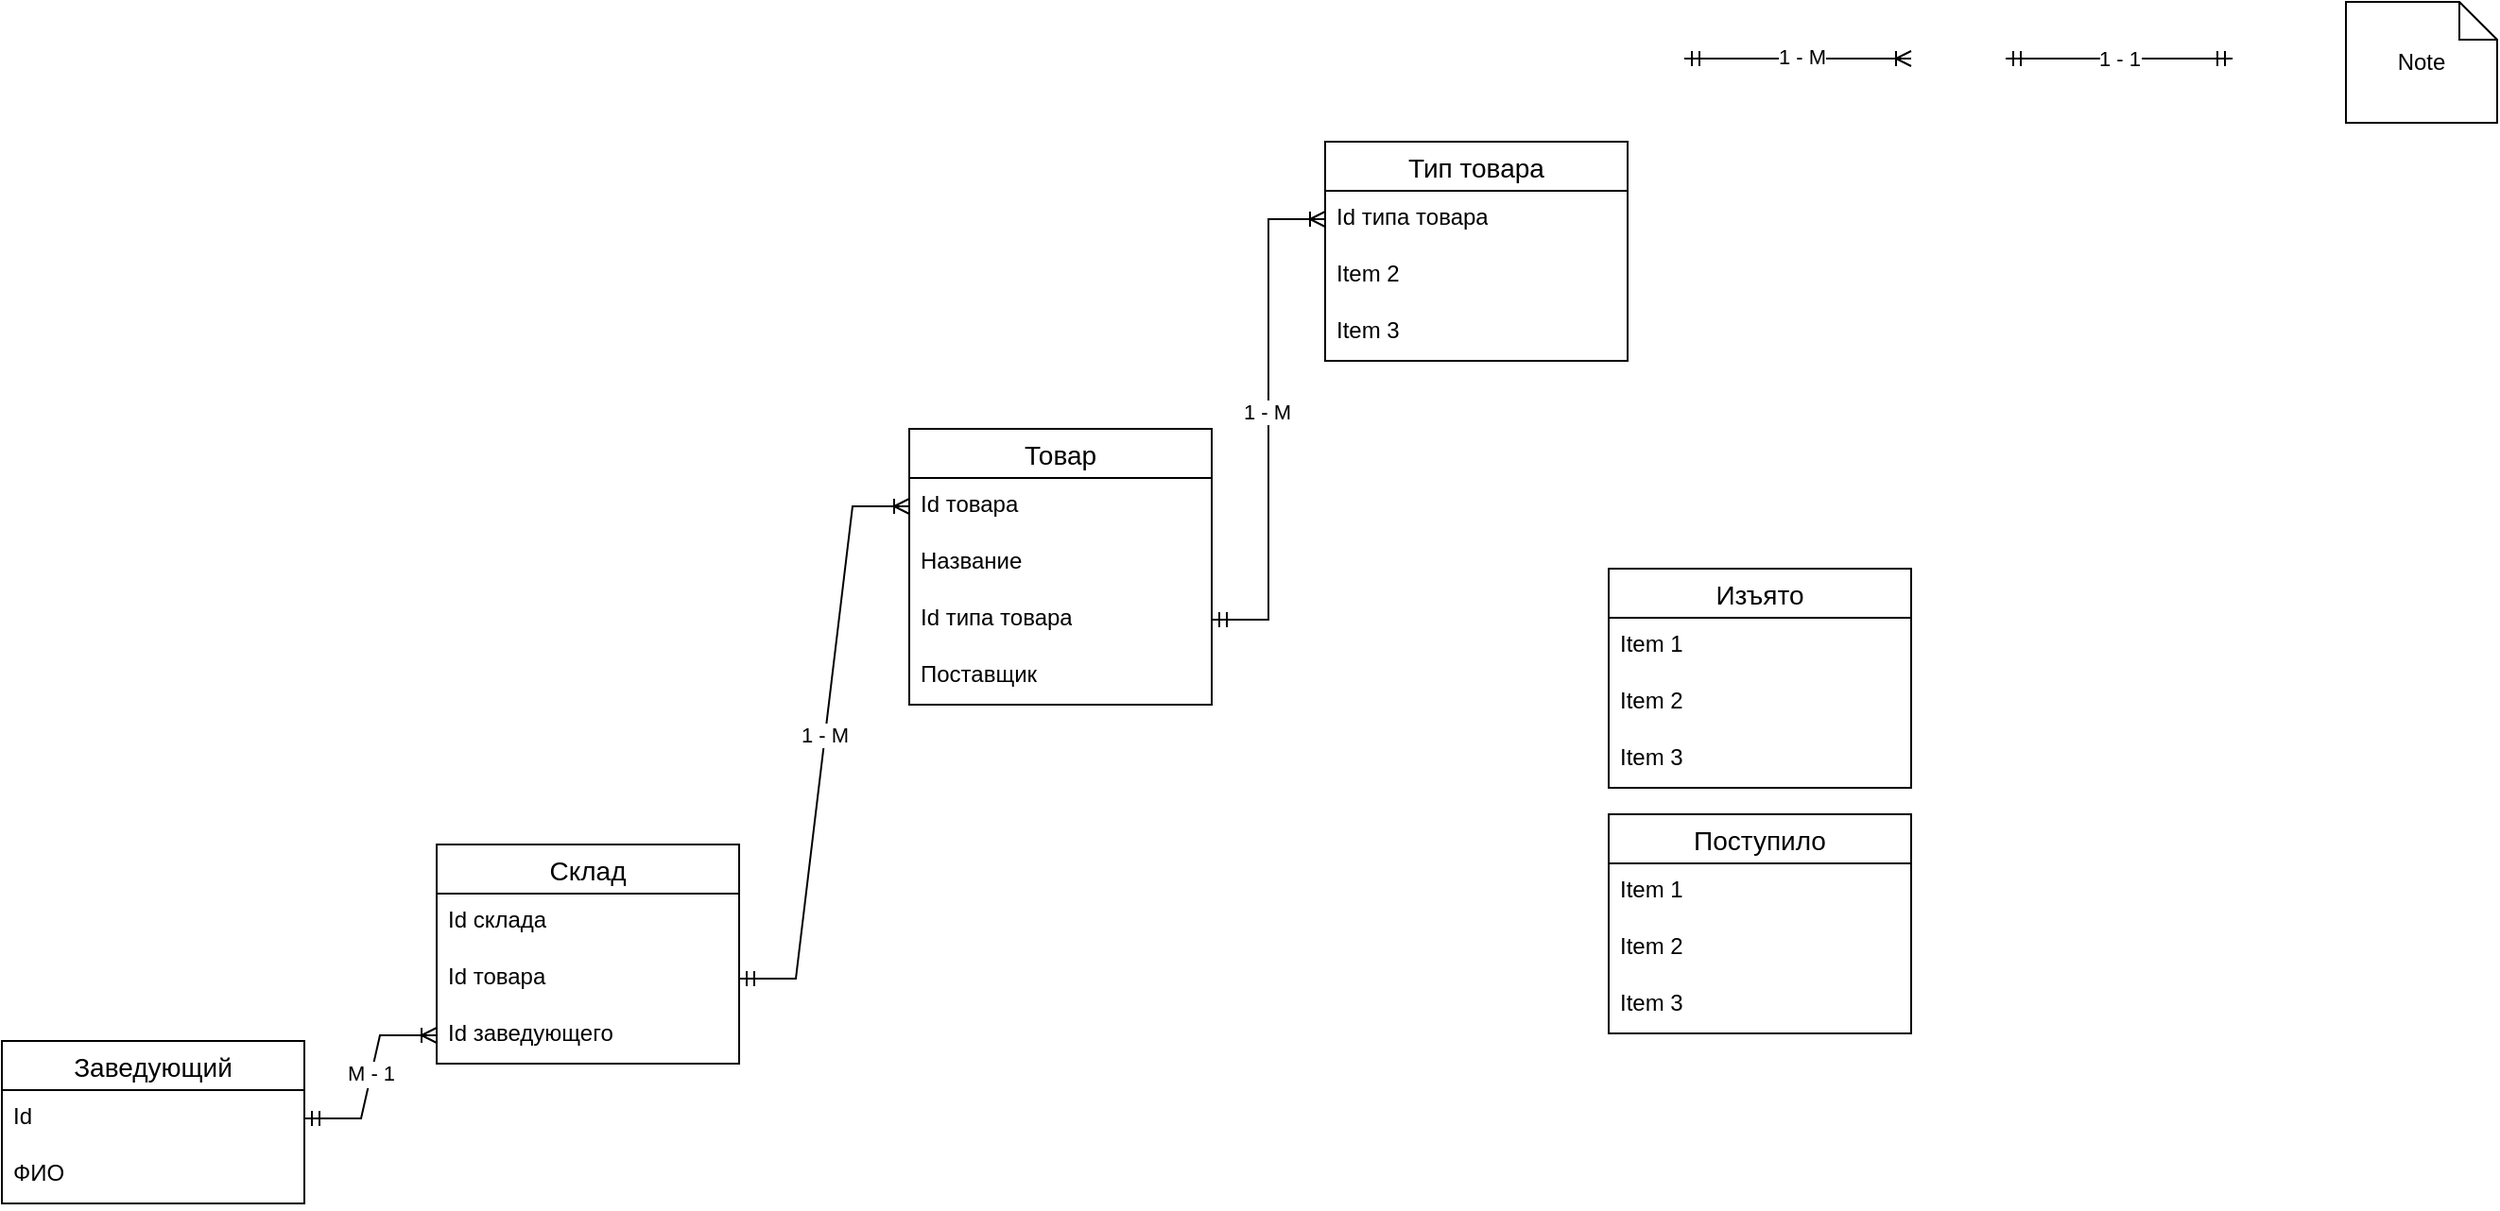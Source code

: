 <mxfile version="22.1.0" type="github">
  <diagram name="Страница — 1" id="AlQD9dn_6ychbjj3YRgS">
    <mxGraphModel dx="2016" dy="1482" grid="1" gridSize="10" guides="1" tooltips="1" connect="1" arrows="1" fold="1" page="0" pageScale="1" pageWidth="827" pageHeight="1169" math="0" shadow="0">
      <root>
        <mxCell id="0" />
        <mxCell id="1" parent="0" />
        <mxCell id="nbPrg2UbWxgXKM3_-ETi-1" value="Склад" style="swimlane;fontStyle=0;childLayout=stackLayout;horizontal=1;startSize=26;horizontalStack=0;resizeParent=1;resizeParentMax=0;resizeLast=0;collapsible=1;marginBottom=0;align=center;fontSize=14;" parent="1" vertex="1">
          <mxGeometry x="-500" y="-214" width="160" height="116" as="geometry" />
        </mxCell>
        <mxCell id="nbPrg2UbWxgXKM3_-ETi-3" value="Id склада" style="text;strokeColor=none;fillColor=none;spacingLeft=4;spacingRight=4;overflow=hidden;rotatable=0;points=[[0,0.5],[1,0.5]];portConstraint=eastwest;fontSize=12;whiteSpace=wrap;html=1;" parent="nbPrg2UbWxgXKM3_-ETi-1" vertex="1">
          <mxGeometry y="26" width="160" height="30" as="geometry" />
        </mxCell>
        <mxCell id="nbPrg2UbWxgXKM3_-ETi-2" value="Id товара" style="text;strokeColor=none;fillColor=none;spacingLeft=4;spacingRight=4;overflow=hidden;rotatable=0;points=[[0,0.5],[1,0.5]];portConstraint=eastwest;fontSize=12;whiteSpace=wrap;html=1;" parent="nbPrg2UbWxgXKM3_-ETi-1" vertex="1">
          <mxGeometry y="56" width="160" height="30" as="geometry" />
        </mxCell>
        <mxCell id="nbPrg2UbWxgXKM3_-ETi-4" value="Id заведующего" style="text;strokeColor=none;fillColor=none;spacingLeft=4;spacingRight=4;overflow=hidden;rotatable=0;points=[[0,0.5],[1,0.5]];portConstraint=eastwest;fontSize=12;whiteSpace=wrap;html=1;" parent="nbPrg2UbWxgXKM3_-ETi-1" vertex="1">
          <mxGeometry y="86" width="160" height="30" as="geometry" />
        </mxCell>
        <mxCell id="31yS1S1_jtwmiiV0gVuv-1" value="Тип товара" style="swimlane;fontStyle=0;childLayout=stackLayout;horizontal=1;startSize=26;horizontalStack=0;resizeParent=1;resizeParentMax=0;resizeLast=0;collapsible=1;marginBottom=0;align=center;fontSize=14;" parent="1" vertex="1">
          <mxGeometry x="-30" y="-586" width="160" height="116" as="geometry" />
        </mxCell>
        <mxCell id="31yS1S1_jtwmiiV0gVuv-2" value="Id типа товара" style="text;strokeColor=none;fillColor=none;spacingLeft=4;spacingRight=4;overflow=hidden;rotatable=0;points=[[0,0.5],[1,0.5]];portConstraint=eastwest;fontSize=12;whiteSpace=wrap;html=1;" parent="31yS1S1_jtwmiiV0gVuv-1" vertex="1">
          <mxGeometry y="26" width="160" height="30" as="geometry" />
        </mxCell>
        <mxCell id="31yS1S1_jtwmiiV0gVuv-3" value="Item 2" style="text;strokeColor=none;fillColor=none;spacingLeft=4;spacingRight=4;overflow=hidden;rotatable=0;points=[[0,0.5],[1,0.5]];portConstraint=eastwest;fontSize=12;whiteSpace=wrap;html=1;" parent="31yS1S1_jtwmiiV0gVuv-1" vertex="1">
          <mxGeometry y="56" width="160" height="30" as="geometry" />
        </mxCell>
        <mxCell id="31yS1S1_jtwmiiV0gVuv-4" value="Item 3" style="text;strokeColor=none;fillColor=none;spacingLeft=4;spacingRight=4;overflow=hidden;rotatable=0;points=[[0,0.5],[1,0.5]];portConstraint=eastwest;fontSize=12;whiteSpace=wrap;html=1;" parent="31yS1S1_jtwmiiV0gVuv-1" vertex="1">
          <mxGeometry y="86" width="160" height="30" as="geometry" />
        </mxCell>
        <mxCell id="31yS1S1_jtwmiiV0gVuv-5" value="Товар" style="swimlane;fontStyle=0;childLayout=stackLayout;horizontal=1;startSize=26;horizontalStack=0;resizeParent=1;resizeParentMax=0;resizeLast=0;collapsible=1;marginBottom=0;align=center;fontSize=14;" parent="1" vertex="1">
          <mxGeometry x="-250" y="-434" width="160" height="146" as="geometry" />
        </mxCell>
        <mxCell id="31yS1S1_jtwmiiV0gVuv-26" value="Id товара" style="text;strokeColor=none;fillColor=none;spacingLeft=4;spacingRight=4;overflow=hidden;rotatable=0;points=[[0,0.5],[1,0.5]];portConstraint=eastwest;fontSize=12;whiteSpace=wrap;html=1;" parent="31yS1S1_jtwmiiV0gVuv-5" vertex="1">
          <mxGeometry y="26" width="160" height="30" as="geometry" />
        </mxCell>
        <mxCell id="31yS1S1_jtwmiiV0gVuv-6" value="Название" style="text;strokeColor=none;fillColor=none;spacingLeft=4;spacingRight=4;overflow=hidden;rotatable=0;points=[[0,0.5],[1,0.5]];portConstraint=eastwest;fontSize=12;whiteSpace=wrap;html=1;" parent="31yS1S1_jtwmiiV0gVuv-5" vertex="1">
          <mxGeometry y="56" width="160" height="30" as="geometry" />
        </mxCell>
        <mxCell id="31yS1S1_jtwmiiV0gVuv-7" value="Id типа товара" style="text;strokeColor=none;fillColor=none;spacingLeft=4;spacingRight=4;overflow=hidden;rotatable=0;points=[[0,0.5],[1,0.5]];portConstraint=eastwest;fontSize=12;whiteSpace=wrap;html=1;" parent="31yS1S1_jtwmiiV0gVuv-5" vertex="1">
          <mxGeometry y="86" width="160" height="30" as="geometry" />
        </mxCell>
        <mxCell id="31yS1S1_jtwmiiV0gVuv-8" value="Поставщик" style="text;strokeColor=none;fillColor=none;spacingLeft=4;spacingRight=4;overflow=hidden;rotatable=0;points=[[0,0.5],[1,0.5]];portConstraint=eastwest;fontSize=12;whiteSpace=wrap;html=1;" parent="31yS1S1_jtwmiiV0gVuv-5" vertex="1">
          <mxGeometry y="116" width="160" height="30" as="geometry" />
        </mxCell>
        <mxCell id="31yS1S1_jtwmiiV0gVuv-9" value="Заведующий" style="swimlane;fontStyle=0;childLayout=stackLayout;horizontal=1;startSize=26;horizontalStack=0;resizeParent=1;resizeParentMax=0;resizeLast=0;collapsible=1;marginBottom=0;align=center;fontSize=14;" parent="1" vertex="1">
          <mxGeometry x="-730" y="-110" width="160" height="86" as="geometry" />
        </mxCell>
        <mxCell id="31yS1S1_jtwmiiV0gVuv-10" value="Id" style="text;strokeColor=none;fillColor=none;spacingLeft=4;spacingRight=4;overflow=hidden;rotatable=0;points=[[0,0.5],[1,0.5]];portConstraint=eastwest;fontSize=12;whiteSpace=wrap;html=1;" parent="31yS1S1_jtwmiiV0gVuv-9" vertex="1">
          <mxGeometry y="26" width="160" height="30" as="geometry" />
        </mxCell>
        <mxCell id="31yS1S1_jtwmiiV0gVuv-11" value="ФИО" style="text;strokeColor=none;fillColor=none;spacingLeft=4;spacingRight=4;overflow=hidden;rotatable=0;points=[[0,0.5],[1,0.5]];portConstraint=eastwest;fontSize=12;whiteSpace=wrap;html=1;" parent="31yS1S1_jtwmiiV0gVuv-9" vertex="1">
          <mxGeometry y="56" width="160" height="30" as="geometry" />
        </mxCell>
        <mxCell id="31yS1S1_jtwmiiV0gVuv-13" value="Поступило" style="swimlane;fontStyle=0;childLayout=stackLayout;horizontal=1;startSize=26;horizontalStack=0;resizeParent=1;resizeParentMax=0;resizeLast=0;collapsible=1;marginBottom=0;align=center;fontSize=14;" parent="1" vertex="1">
          <mxGeometry x="120" y="-230" width="160" height="116" as="geometry" />
        </mxCell>
        <mxCell id="31yS1S1_jtwmiiV0gVuv-14" value="Item 1" style="text;strokeColor=none;fillColor=none;spacingLeft=4;spacingRight=4;overflow=hidden;rotatable=0;points=[[0,0.5],[1,0.5]];portConstraint=eastwest;fontSize=12;whiteSpace=wrap;html=1;" parent="31yS1S1_jtwmiiV0gVuv-13" vertex="1">
          <mxGeometry y="26" width="160" height="30" as="geometry" />
        </mxCell>
        <mxCell id="31yS1S1_jtwmiiV0gVuv-15" value="Item 2" style="text;strokeColor=none;fillColor=none;spacingLeft=4;spacingRight=4;overflow=hidden;rotatable=0;points=[[0,0.5],[1,0.5]];portConstraint=eastwest;fontSize=12;whiteSpace=wrap;html=1;" parent="31yS1S1_jtwmiiV0gVuv-13" vertex="1">
          <mxGeometry y="56" width="160" height="30" as="geometry" />
        </mxCell>
        <mxCell id="31yS1S1_jtwmiiV0gVuv-16" value="Item 3" style="text;strokeColor=none;fillColor=none;spacingLeft=4;spacingRight=4;overflow=hidden;rotatable=0;points=[[0,0.5],[1,0.5]];portConstraint=eastwest;fontSize=12;whiteSpace=wrap;html=1;" parent="31yS1S1_jtwmiiV0gVuv-13" vertex="1">
          <mxGeometry y="86" width="160" height="30" as="geometry" />
        </mxCell>
        <mxCell id="31yS1S1_jtwmiiV0gVuv-17" value="Изъято" style="swimlane;fontStyle=0;childLayout=stackLayout;horizontal=1;startSize=26;horizontalStack=0;resizeParent=1;resizeParentMax=0;resizeLast=0;collapsible=1;marginBottom=0;align=center;fontSize=14;" parent="1" vertex="1">
          <mxGeometry x="120" y="-360" width="160" height="116" as="geometry" />
        </mxCell>
        <mxCell id="31yS1S1_jtwmiiV0gVuv-18" value="Item 1" style="text;strokeColor=none;fillColor=none;spacingLeft=4;spacingRight=4;overflow=hidden;rotatable=0;points=[[0,0.5],[1,0.5]];portConstraint=eastwest;fontSize=12;whiteSpace=wrap;html=1;" parent="31yS1S1_jtwmiiV0gVuv-17" vertex="1">
          <mxGeometry y="26" width="160" height="30" as="geometry" />
        </mxCell>
        <mxCell id="31yS1S1_jtwmiiV0gVuv-19" value="Item 2" style="text;strokeColor=none;fillColor=none;spacingLeft=4;spacingRight=4;overflow=hidden;rotatable=0;points=[[0,0.5],[1,0.5]];portConstraint=eastwest;fontSize=12;whiteSpace=wrap;html=1;" parent="31yS1S1_jtwmiiV0gVuv-17" vertex="1">
          <mxGeometry y="56" width="160" height="30" as="geometry" />
        </mxCell>
        <mxCell id="31yS1S1_jtwmiiV0gVuv-20" value="Item 3" style="text;strokeColor=none;fillColor=none;spacingLeft=4;spacingRight=4;overflow=hidden;rotatable=0;points=[[0,0.5],[1,0.5]];portConstraint=eastwest;fontSize=12;whiteSpace=wrap;html=1;" parent="31yS1S1_jtwmiiV0gVuv-17" vertex="1">
          <mxGeometry y="86" width="160" height="30" as="geometry" />
        </mxCell>
        <mxCell id="H5Gw2GcqrnRs7UVL64LK-2" value="Note" style="shape=note;size=20;whiteSpace=wrap;html=1;" vertex="1" parent="1">
          <mxGeometry x="510" y="-660" width="80" height="64" as="geometry" />
        </mxCell>
        <mxCell id="H5Gw2GcqrnRs7UVL64LK-10" value="" style="edgeStyle=entityRelationEdgeStyle;fontSize=12;html=1;endArrow=ERmandOne;startArrow=ERmandOne;rounded=0;" edge="1" parent="1">
          <mxGeometry width="100" height="100" relative="1" as="geometry">
            <mxPoint x="330" y="-630" as="sourcePoint" />
            <mxPoint x="450" y="-630" as="targetPoint" />
          </mxGeometry>
        </mxCell>
        <mxCell id="H5Gw2GcqrnRs7UVL64LK-11" value="1 - 1" style="edgeLabel;html=1;align=center;verticalAlign=middle;resizable=0;points=[];" vertex="1" connectable="0" parent="H5Gw2GcqrnRs7UVL64LK-10">
          <mxGeometry x="-0.022" y="3" relative="1" as="geometry">
            <mxPoint x="1" y="3" as="offset" />
          </mxGeometry>
        </mxCell>
        <mxCell id="H5Gw2GcqrnRs7UVL64LK-14" value="" style="edgeStyle=entityRelationEdgeStyle;fontSize=12;html=1;endArrow=ERoneToMany;startArrow=ERmandOne;rounded=0;" edge="1" parent="1">
          <mxGeometry width="100" height="100" relative="1" as="geometry">
            <mxPoint x="160" y="-630" as="sourcePoint" />
            <mxPoint x="280" y="-630" as="targetPoint" />
          </mxGeometry>
        </mxCell>
        <mxCell id="H5Gw2GcqrnRs7UVL64LK-15" value="1 - М" style="edgeLabel;html=1;align=center;verticalAlign=middle;resizable=0;points=[];" vertex="1" connectable="0" parent="H5Gw2GcqrnRs7UVL64LK-14">
          <mxGeometry x="0.028" y="1" relative="1" as="geometry">
            <mxPoint as="offset" />
          </mxGeometry>
        </mxCell>
        <mxCell id="H5Gw2GcqrnRs7UVL64LK-16" value="" style="edgeStyle=entityRelationEdgeStyle;fontSize=12;html=1;endArrow=ERoneToMany;startArrow=ERmandOne;rounded=0;entryX=0;entryY=0.5;entryDx=0;entryDy=0;exitX=1;exitY=0.5;exitDx=0;exitDy=0;" edge="1" parent="1" source="nbPrg2UbWxgXKM3_-ETi-2" target="31yS1S1_jtwmiiV0gVuv-26">
          <mxGeometry width="100" height="100" relative="1" as="geometry">
            <mxPoint x="-540" y="-404" as="sourcePoint" />
            <mxPoint x="-430" y="-404" as="targetPoint" />
          </mxGeometry>
        </mxCell>
        <mxCell id="H5Gw2GcqrnRs7UVL64LK-17" value="1 - М" style="edgeLabel;html=1;align=center;verticalAlign=middle;resizable=0;points=[];" vertex="1" connectable="0" parent="H5Gw2GcqrnRs7UVL64LK-16">
          <mxGeometry x="0.028" y="1" relative="1" as="geometry">
            <mxPoint as="offset" />
          </mxGeometry>
        </mxCell>
        <mxCell id="H5Gw2GcqrnRs7UVL64LK-18" value="" style="edgeStyle=entityRelationEdgeStyle;fontSize=12;html=1;endArrow=ERoneToMany;startArrow=ERmandOne;rounded=0;entryX=0;entryY=0.5;entryDx=0;entryDy=0;exitX=1;exitY=0.5;exitDx=0;exitDy=0;" edge="1" parent="1" source="31yS1S1_jtwmiiV0gVuv-10" target="nbPrg2UbWxgXKM3_-ETi-4">
          <mxGeometry width="100" height="100" relative="1" as="geometry">
            <mxPoint x="-740" y="14" as="sourcePoint" />
            <mxPoint x="-260" y="-10" as="targetPoint" />
          </mxGeometry>
        </mxCell>
        <mxCell id="H5Gw2GcqrnRs7UVL64LK-19" value="1 - М" style="edgeLabel;html=1;align=center;verticalAlign=middle;resizable=0;points=[];" vertex="1" connectable="0" parent="H5Gw2GcqrnRs7UVL64LK-18">
          <mxGeometry x="0.028" y="1" relative="1" as="geometry">
            <mxPoint as="offset" />
          </mxGeometry>
        </mxCell>
        <mxCell id="H5Gw2GcqrnRs7UVL64LK-20" value="М - 1" style="edgeLabel;html=1;align=center;verticalAlign=middle;resizable=0;points=[];" vertex="1" connectable="0" parent="H5Gw2GcqrnRs7UVL64LK-18">
          <mxGeometry x="0.037" y="1" relative="1" as="geometry">
            <mxPoint as="offset" />
          </mxGeometry>
        </mxCell>
        <mxCell id="H5Gw2GcqrnRs7UVL64LK-22" value="" style="edgeStyle=entityRelationEdgeStyle;fontSize=12;html=1;endArrow=ERoneToMany;startArrow=ERmandOne;rounded=0;entryX=0;entryY=0.5;entryDx=0;entryDy=0;exitX=1;exitY=0.5;exitDx=0;exitDy=0;" edge="1" parent="1" source="31yS1S1_jtwmiiV0gVuv-7" target="31yS1S1_jtwmiiV0gVuv-2">
          <mxGeometry width="100" height="100" relative="1" as="geometry">
            <mxPoint x="-160" y="-550" as="sourcePoint" />
            <mxPoint x="-40" y="-550" as="targetPoint" />
          </mxGeometry>
        </mxCell>
        <mxCell id="H5Gw2GcqrnRs7UVL64LK-23" value="1 - М" style="edgeLabel;html=1;align=center;verticalAlign=middle;resizable=0;points=[];" vertex="1" connectable="0" parent="H5Gw2GcqrnRs7UVL64LK-22">
          <mxGeometry x="0.028" y="1" relative="1" as="geometry">
            <mxPoint as="offset" />
          </mxGeometry>
        </mxCell>
      </root>
    </mxGraphModel>
  </diagram>
</mxfile>
